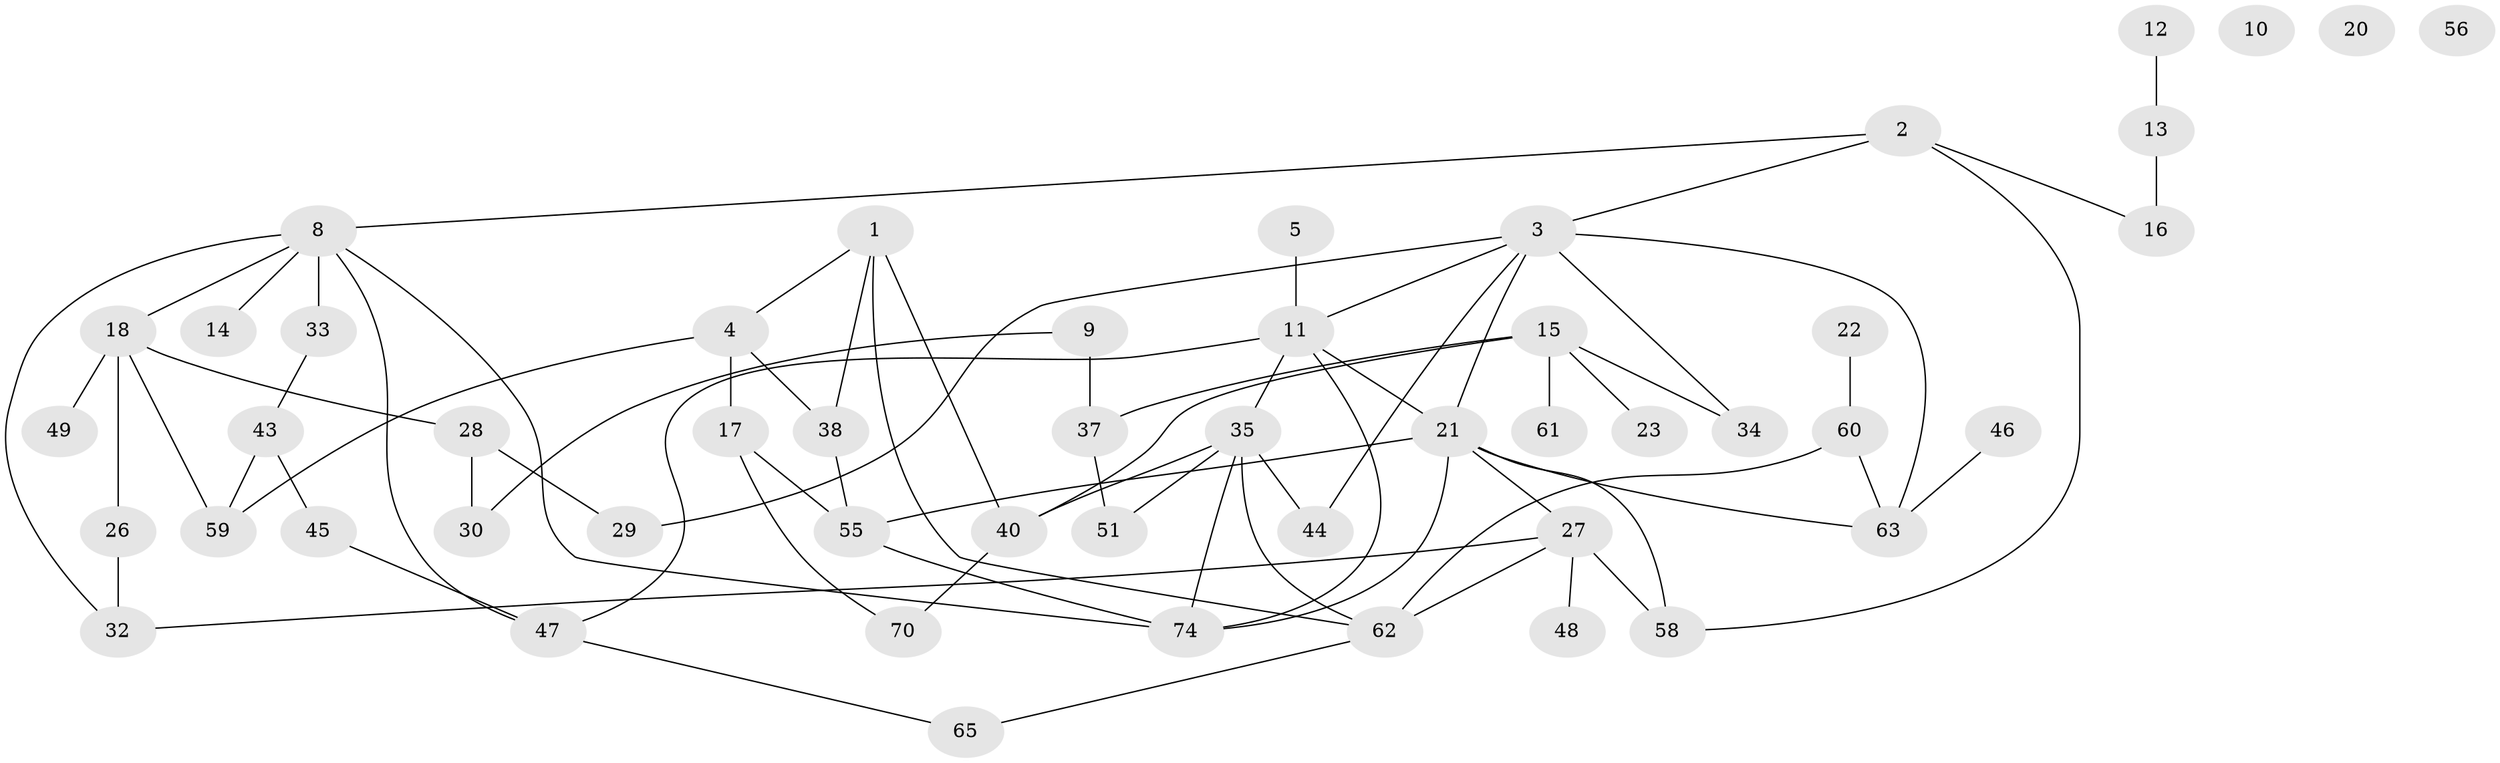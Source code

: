 // Generated by graph-tools (version 1.1) at 2025/23/03/03/25 07:23:27]
// undirected, 51 vertices, 74 edges
graph export_dot {
graph [start="1"]
  node [color=gray90,style=filled];
  1 [super="+7"];
  2;
  3 [super="+25"];
  4 [super="+6"];
  5;
  8 [super="+19"];
  9;
  10;
  11 [super="+68"];
  12 [super="+78"];
  13 [super="+71"];
  14;
  15 [super="+36"];
  16 [super="+24"];
  17 [super="+39"];
  18 [super="+76"];
  20;
  21 [super="+41"];
  22;
  23;
  26 [super="+31"];
  27 [super="+53"];
  28 [super="+57"];
  29;
  30;
  32;
  33;
  34;
  35 [super="+42"];
  37 [super="+54"];
  38 [super="+52"];
  40 [super="+73"];
  43 [super="+50"];
  44;
  45;
  46;
  47 [super="+67"];
  48;
  49 [super="+69"];
  51;
  55 [super="+66"];
  56;
  58 [super="+72"];
  59;
  60;
  61;
  62 [super="+64"];
  63 [super="+75"];
  65;
  70;
  74 [super="+77"];
  1 -- 38;
  1 -- 40;
  1 -- 62;
  1 -- 4;
  2 -- 3;
  2 -- 8;
  2 -- 58;
  2 -- 16;
  3 -- 21;
  3 -- 29;
  3 -- 34 [weight=2];
  3 -- 44;
  3 -- 63;
  3 -- 11;
  4 -- 17 [weight=2];
  4 -- 59;
  4 -- 38;
  5 -- 11;
  8 -- 33;
  8 -- 74;
  8 -- 32;
  8 -- 18;
  8 -- 14;
  8 -- 47;
  9 -- 30;
  9 -- 37;
  11 -- 35;
  11 -- 74;
  11 -- 47;
  11 -- 21;
  12 -- 13;
  13 -- 16;
  15 -- 23;
  15 -- 40;
  15 -- 61;
  15 -- 34;
  15 -- 37;
  17 -- 55;
  17 -- 70;
  18 -- 59;
  18 -- 49;
  18 -- 26;
  18 -- 28;
  21 -- 55;
  21 -- 74;
  21 -- 58;
  21 -- 27;
  21 -- 63;
  22 -- 60;
  26 -- 32;
  27 -- 32;
  27 -- 58;
  27 -- 62;
  27 -- 48;
  28 -- 30;
  28 -- 29;
  33 -- 43;
  35 -- 44;
  35 -- 51;
  35 -- 40;
  35 -- 74;
  35 -- 62;
  37 -- 51;
  38 -- 55;
  40 -- 70;
  43 -- 59;
  43 -- 45;
  45 -- 47;
  46 -- 63;
  47 -- 65;
  55 -- 74;
  60 -- 62 [weight=2];
  60 -- 63;
  62 -- 65;
}
